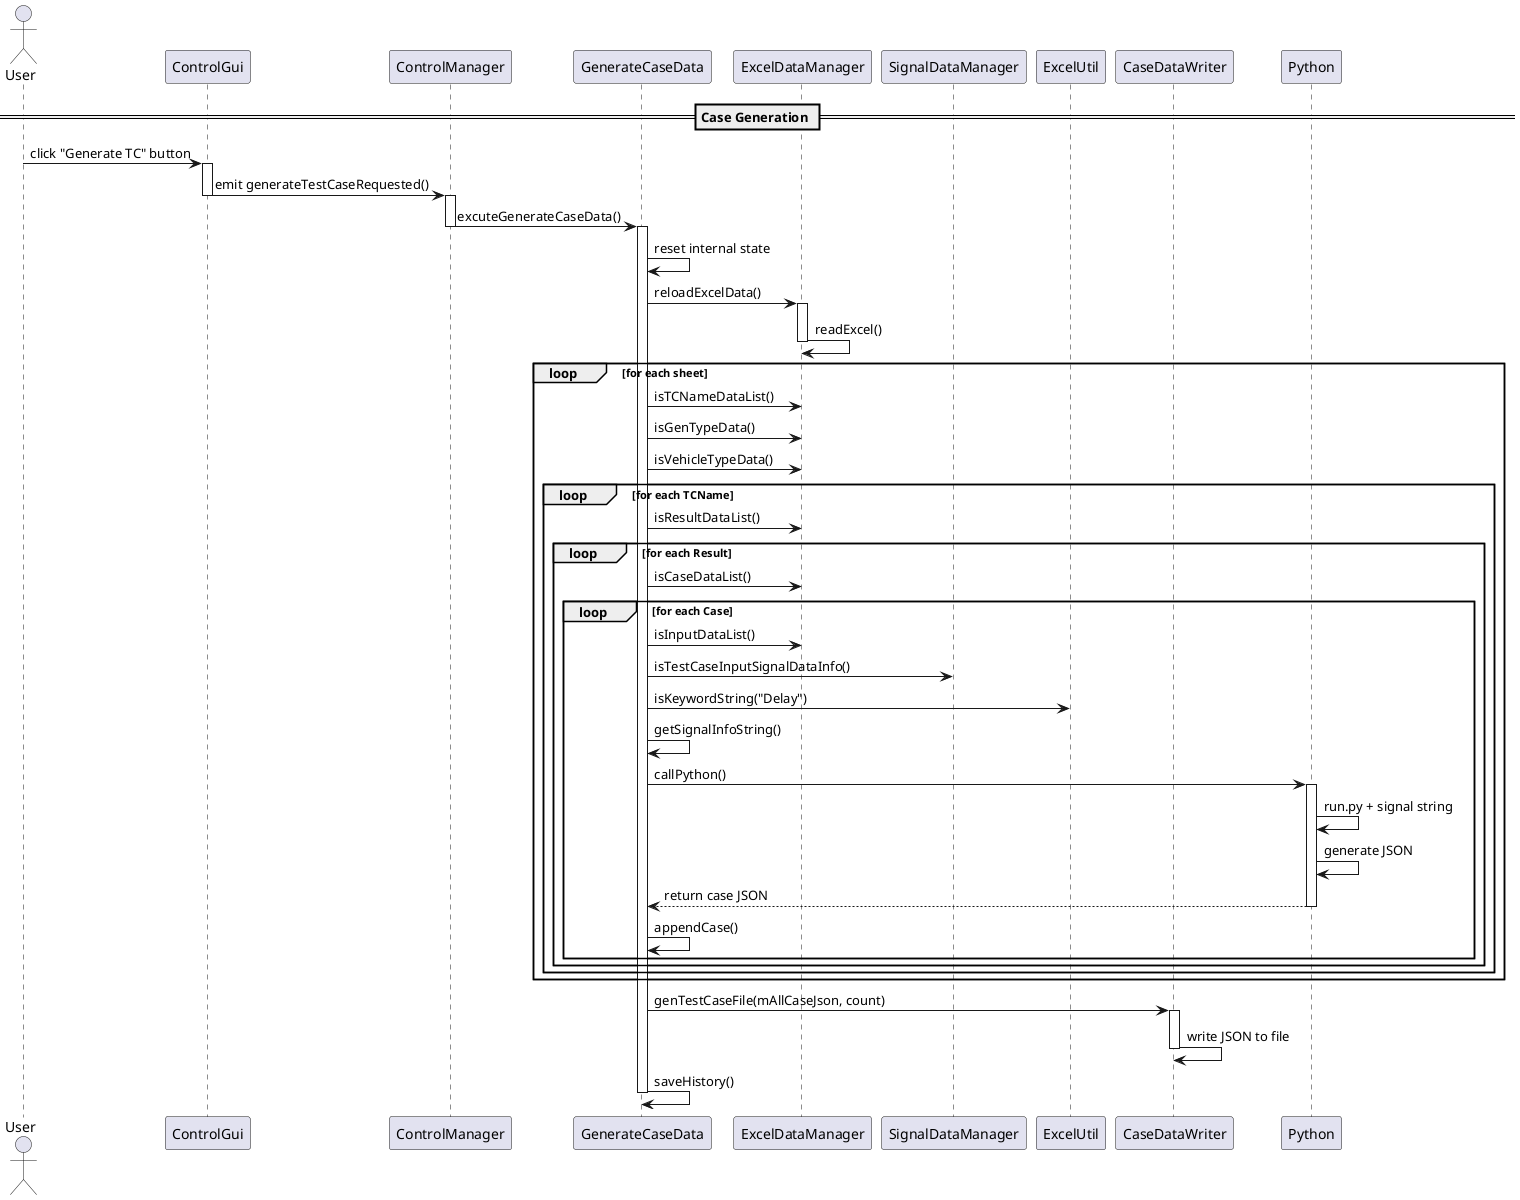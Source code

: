 @startuml

actor User order 10

participant ControlGui order 20
participant ControlManager order 30
participant GenerateCaseData order 40
participant ExcelDataManager order 50
participant SignalDataManager order 60
participant ExcelUtil order 70
participant CaseDataWriter order 80
participant Python order 90

== Case Generation ==

User -> ControlGui : click "Generate TC" button

activate ControlGui
ControlGui -> ControlManager : emit generateTestCaseRequested()
deactivate ControlGui

activate ControlManager
ControlManager -> GenerateCaseData : excuteGenerateCaseData()
deactivate ControlManager

activate GenerateCaseData
GenerateCaseData -> GenerateCaseData : reset internal state
GenerateCaseData -> ExcelDataManager : reloadExcelData()
activate ExcelDataManager
ExcelDataManager -> ExcelDataManager : readExcel()
deactivate ExcelDataManager

loop for each sheet
    GenerateCaseData -> ExcelDataManager : isTCNameDataList()
    GenerateCaseData -> ExcelDataManager : isGenTypeData()
    GenerateCaseData -> ExcelDataManager : isVehicleTypeData()

    loop for each TCName
        GenerateCaseData -> ExcelDataManager : isResultDataList()

        loop for each Result
            GenerateCaseData -> ExcelDataManager : isCaseDataList()

            loop for each Case
                GenerateCaseData -> ExcelDataManager : isInputDataList()
                GenerateCaseData -> SignalDataManager : isTestCaseInputSignalDataInfo()
                GenerateCaseData -> ExcelUtil : isKeywordString("Delay")

                GenerateCaseData -> GenerateCaseData : getSignalInfoString()
                GenerateCaseData -> Python : callPython()
                activate Python
                Python -> Python : run.py + signal string
                Python -> Python : generate JSON
                Python --> GenerateCaseData : return case JSON
                deactivate Python

                GenerateCaseData -> GenerateCaseData : appendCase()
            end
        end
    end
end

GenerateCaseData -> CaseDataWriter : genTestCaseFile(mAllCaseJson, count)
activate CaseDataWriter
CaseDataWriter -> CaseDataWriter : write JSON to file
deactivate CaseDataWriter

GenerateCaseData -> GenerateCaseData : saveHistory()
deactivate GenerateCaseData

@enduml